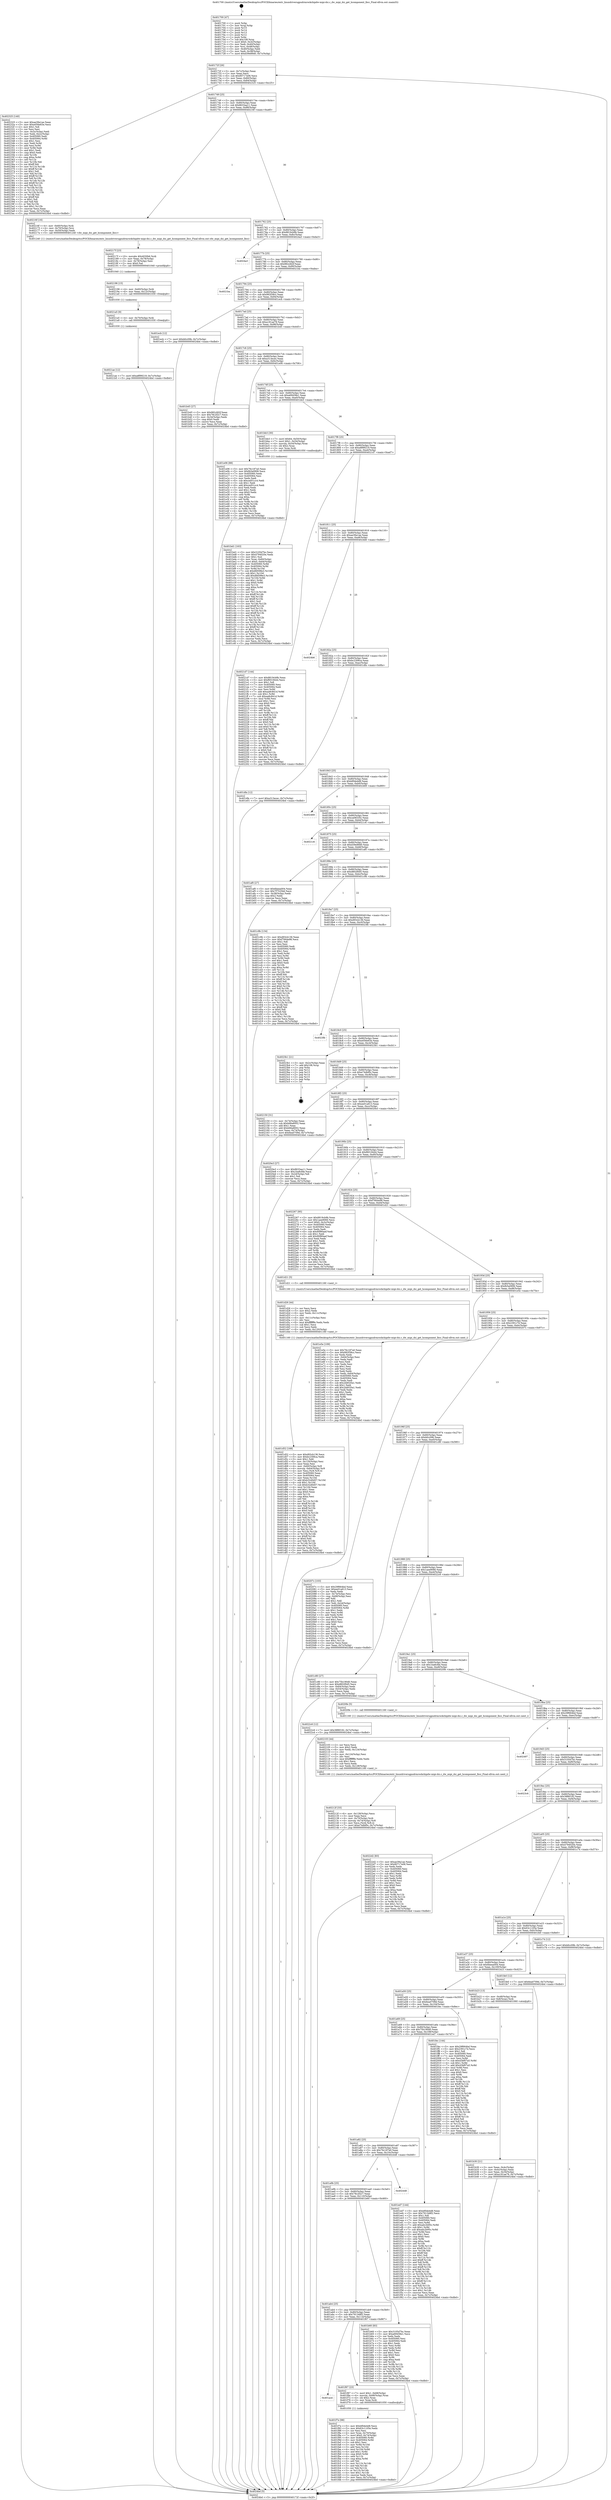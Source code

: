 digraph "0x401700" {
  label = "0x401700 (/mnt/c/Users/mathe/Desktop/tcc/POCII/binaries/extr_linuxdriversgpudrmrockchipdw-mipi-dsi.c_dw_mipi_dsi_get_hcomponent_lbcc_Final-ollvm.out::main(0))"
  labelloc = "t"
  node[shape=record]

  Entry [label="",width=0.3,height=0.3,shape=circle,fillcolor=black,style=filled]
  "0x40172f" [label="{
     0x40172f [26]\l
     | [instrs]\l
     &nbsp;&nbsp;0x40172f \<+3\>: mov -0x7c(%rbp),%eax\l
     &nbsp;&nbsp;0x401732 \<+2\>: mov %eax,%ecx\l
     &nbsp;&nbsp;0x401734 \<+6\>: sub $0x80717e06,%ecx\l
     &nbsp;&nbsp;0x40173a \<+3\>: mov %eax,-0x80(%rbp)\l
     &nbsp;&nbsp;0x40173d \<+6\>: mov %ecx,-0x84(%rbp)\l
     &nbsp;&nbsp;0x401743 \<+6\>: je 0000000000402325 \<main+0xc25\>\l
  }"]
  "0x402325" [label="{
     0x402325 [140]\l
     | [instrs]\l
     &nbsp;&nbsp;0x402325 \<+5\>: mov $0xae39a1ae,%eax\l
     &nbsp;&nbsp;0x40232a \<+5\>: mov $0xe056e63e,%ecx\l
     &nbsp;&nbsp;0x40232f \<+2\>: mov $0x1,%dl\l
     &nbsp;&nbsp;0x402331 \<+2\>: xor %esi,%esi\l
     &nbsp;&nbsp;0x402333 \<+3\>: mov -0x3c(%rbp),%edi\l
     &nbsp;&nbsp;0x402336 \<+3\>: mov %edi,-0x2c(%rbp)\l
     &nbsp;&nbsp;0x402339 \<+7\>: mov 0x405060,%edi\l
     &nbsp;&nbsp;0x402340 \<+8\>: mov 0x405064,%r8d\l
     &nbsp;&nbsp;0x402348 \<+3\>: sub $0x1,%esi\l
     &nbsp;&nbsp;0x40234b \<+3\>: mov %edi,%r9d\l
     &nbsp;&nbsp;0x40234e \<+3\>: add %esi,%r9d\l
     &nbsp;&nbsp;0x402351 \<+4\>: imul %r9d,%edi\l
     &nbsp;&nbsp;0x402355 \<+3\>: and $0x1,%edi\l
     &nbsp;&nbsp;0x402358 \<+3\>: cmp $0x0,%edi\l
     &nbsp;&nbsp;0x40235b \<+4\>: sete %r10b\l
     &nbsp;&nbsp;0x40235f \<+4\>: cmp $0xa,%r8d\l
     &nbsp;&nbsp;0x402363 \<+4\>: setl %r11b\l
     &nbsp;&nbsp;0x402367 \<+3\>: mov %r10b,%bl\l
     &nbsp;&nbsp;0x40236a \<+3\>: xor $0xff,%bl\l
     &nbsp;&nbsp;0x40236d \<+3\>: mov %r11b,%r14b\l
     &nbsp;&nbsp;0x402370 \<+4\>: xor $0xff,%r14b\l
     &nbsp;&nbsp;0x402374 \<+3\>: xor $0x1,%dl\l
     &nbsp;&nbsp;0x402377 \<+3\>: mov %bl,%r15b\l
     &nbsp;&nbsp;0x40237a \<+4\>: and $0xff,%r15b\l
     &nbsp;&nbsp;0x40237e \<+3\>: and %dl,%r10b\l
     &nbsp;&nbsp;0x402381 \<+3\>: mov %r14b,%r12b\l
     &nbsp;&nbsp;0x402384 \<+4\>: and $0xff,%r12b\l
     &nbsp;&nbsp;0x402388 \<+3\>: and %dl,%r11b\l
     &nbsp;&nbsp;0x40238b \<+3\>: or %r10b,%r15b\l
     &nbsp;&nbsp;0x40238e \<+3\>: or %r11b,%r12b\l
     &nbsp;&nbsp;0x402391 \<+3\>: xor %r12b,%r15b\l
     &nbsp;&nbsp;0x402394 \<+3\>: or %r14b,%bl\l
     &nbsp;&nbsp;0x402397 \<+3\>: xor $0xff,%bl\l
     &nbsp;&nbsp;0x40239a \<+3\>: or $0x1,%dl\l
     &nbsp;&nbsp;0x40239d \<+2\>: and %dl,%bl\l
     &nbsp;&nbsp;0x40239f \<+3\>: or %bl,%r15b\l
     &nbsp;&nbsp;0x4023a2 \<+4\>: test $0x1,%r15b\l
     &nbsp;&nbsp;0x4023a6 \<+3\>: cmovne %ecx,%eax\l
     &nbsp;&nbsp;0x4023a9 \<+3\>: mov %eax,-0x7c(%rbp)\l
     &nbsp;&nbsp;0x4023ac \<+5\>: jmp 00000000004024bd \<main+0xdbd\>\l
  }"]
  "0x401749" [label="{
     0x401749 [25]\l
     | [instrs]\l
     &nbsp;&nbsp;0x401749 \<+5\>: jmp 000000000040174e \<main+0x4e\>\l
     &nbsp;&nbsp;0x40174e \<+3\>: mov -0x80(%rbp),%eax\l
     &nbsp;&nbsp;0x401751 \<+5\>: sub $0x8633aa11,%eax\l
     &nbsp;&nbsp;0x401756 \<+6\>: mov %eax,-0x88(%rbp)\l
     &nbsp;&nbsp;0x40175c \<+6\>: je 000000000040216f \<main+0xa6f\>\l
  }"]
  Exit [label="",width=0.3,height=0.3,shape=circle,fillcolor=black,style=filled,peripheries=2]
  "0x40216f" [label="{
     0x40216f [16]\l
     | [instrs]\l
     &nbsp;&nbsp;0x40216f \<+4\>: mov -0x60(%rbp),%rdi\l
     &nbsp;&nbsp;0x402173 \<+4\>: mov -0x70(%rbp),%rsi\l
     &nbsp;&nbsp;0x402177 \<+3\>: mov -0x50(%rbp),%edx\l
     &nbsp;&nbsp;0x40217a \<+5\>: call 0000000000401240 \<dw_mipi_dsi_get_hcomponent_lbcc\>\l
     | [calls]\l
     &nbsp;&nbsp;0x401240 \{1\} (/mnt/c/Users/mathe/Desktop/tcc/POCII/binaries/extr_linuxdriversgpudrmrockchipdw-mipi-dsi.c_dw_mipi_dsi_get_hcomponent_lbcc_Final-ollvm.out::dw_mipi_dsi_get_hcomponent_lbcc)\l
  }"]
  "0x401762" [label="{
     0x401762 [25]\l
     | [instrs]\l
     &nbsp;&nbsp;0x401762 \<+5\>: jmp 0000000000401767 \<main+0x67\>\l
     &nbsp;&nbsp;0x401767 \<+3\>: mov -0x80(%rbp),%eax\l
     &nbsp;&nbsp;0x40176a \<+5\>: sub $0x8819cb9b,%eax\l
     &nbsp;&nbsp;0x40176f \<+6\>: mov %eax,-0x8c(%rbp)\l
     &nbsp;&nbsp;0x401775 \<+6\>: je 00000000004024a3 \<main+0xda3\>\l
  }"]
  "0x4021ae" [label="{
     0x4021ae [12]\l
     | [instrs]\l
     &nbsp;&nbsp;0x4021ae \<+7\>: movl $0xa8f99219,-0x7c(%rbp)\l
     &nbsp;&nbsp;0x4021b5 \<+5\>: jmp 00000000004024bd \<main+0xdbd\>\l
  }"]
  "0x4024a3" [label="{
     0x4024a3\l
  }", style=dashed]
  "0x40177b" [label="{
     0x40177b [25]\l
     | [instrs]\l
     &nbsp;&nbsp;0x40177b \<+5\>: jmp 0000000000401780 \<main+0x80\>\l
     &nbsp;&nbsp;0x401780 \<+3\>: mov -0x80(%rbp),%eax\l
     &nbsp;&nbsp;0x401783 \<+5\>: sub $0x982cfd2f,%eax\l
     &nbsp;&nbsp;0x401788 \<+6\>: mov %eax,-0x90(%rbp)\l
     &nbsp;&nbsp;0x40178e \<+6\>: je 00000000004021ba \<main+0xaba\>\l
  }"]
  "0x4021a5" [label="{
     0x4021a5 [9]\l
     | [instrs]\l
     &nbsp;&nbsp;0x4021a5 \<+4\>: mov -0x70(%rbp),%rdi\l
     &nbsp;&nbsp;0x4021a9 \<+5\>: call 0000000000401030 \<free@plt\>\l
     | [calls]\l
     &nbsp;&nbsp;0x401030 \{1\} (unknown)\l
  }"]
  "0x4021ba" [label="{
     0x4021ba\l
  }", style=dashed]
  "0x401794" [label="{
     0x401794 [25]\l
     | [instrs]\l
     &nbsp;&nbsp;0x401794 \<+5\>: jmp 0000000000401799 \<main+0x99\>\l
     &nbsp;&nbsp;0x401799 \<+3\>: mov -0x80(%rbp),%eax\l
     &nbsp;&nbsp;0x40179c \<+5\>: sub $0x992f38cc,%eax\l
     &nbsp;&nbsp;0x4017a1 \<+6\>: mov %eax,-0x94(%rbp)\l
     &nbsp;&nbsp;0x4017a7 \<+6\>: je 0000000000401ecb \<main+0x7cb\>\l
  }"]
  "0x402196" [label="{
     0x402196 [15]\l
     | [instrs]\l
     &nbsp;&nbsp;0x402196 \<+4\>: mov -0x60(%rbp),%rdi\l
     &nbsp;&nbsp;0x40219a \<+6\>: mov %eax,-0x12c(%rbp)\l
     &nbsp;&nbsp;0x4021a0 \<+5\>: call 0000000000401030 \<free@plt\>\l
     | [calls]\l
     &nbsp;&nbsp;0x401030 \{1\} (unknown)\l
  }"]
  "0x401ecb" [label="{
     0x401ecb [12]\l
     | [instrs]\l
     &nbsp;&nbsp;0x401ecb \<+7\>: movl $0xbfcc09b,-0x7c(%rbp)\l
     &nbsp;&nbsp;0x401ed2 \<+5\>: jmp 00000000004024bd \<main+0xdbd\>\l
  }"]
  "0x4017ad" [label="{
     0x4017ad [25]\l
     | [instrs]\l
     &nbsp;&nbsp;0x4017ad \<+5\>: jmp 00000000004017b2 \<main+0xb2\>\l
     &nbsp;&nbsp;0x4017b2 \<+3\>: mov -0x80(%rbp),%eax\l
     &nbsp;&nbsp;0x4017b5 \<+5\>: sub $0xa181ae78,%eax\l
     &nbsp;&nbsp;0x4017ba \<+6\>: mov %eax,-0x98(%rbp)\l
     &nbsp;&nbsp;0x4017c0 \<+6\>: je 0000000000401b45 \<main+0x445\>\l
  }"]
  "0x40217f" [label="{
     0x40217f [23]\l
     | [instrs]\l
     &nbsp;&nbsp;0x40217f \<+10\>: movabs $0x4030b6,%rdi\l
     &nbsp;&nbsp;0x402189 \<+3\>: mov %eax,-0x78(%rbp)\l
     &nbsp;&nbsp;0x40218c \<+3\>: mov -0x78(%rbp),%esi\l
     &nbsp;&nbsp;0x40218f \<+2\>: mov $0x0,%al\l
     &nbsp;&nbsp;0x402191 \<+5\>: call 0000000000401040 \<printf@plt\>\l
     | [calls]\l
     &nbsp;&nbsp;0x401040 \{1\} (unknown)\l
  }"]
  "0x401b45" [label="{
     0x401b45 [27]\l
     | [instrs]\l
     &nbsp;&nbsp;0x401b45 \<+5\>: mov $0x982cfd2f,%eax\l
     &nbsp;&nbsp;0x401b4a \<+5\>: mov $0x78c2f2c7,%ecx\l
     &nbsp;&nbsp;0x401b4f \<+3\>: mov -0x34(%rbp),%edx\l
     &nbsp;&nbsp;0x401b52 \<+3\>: cmp $0x0,%edx\l
     &nbsp;&nbsp;0x401b55 \<+3\>: cmove %ecx,%eax\l
     &nbsp;&nbsp;0x401b58 \<+3\>: mov %eax,-0x7c(%rbp)\l
     &nbsp;&nbsp;0x401b5b \<+5\>: jmp 00000000004024bd \<main+0xdbd\>\l
  }"]
  "0x4017c6" [label="{
     0x4017c6 [25]\l
     | [instrs]\l
     &nbsp;&nbsp;0x4017c6 \<+5\>: jmp 00000000004017cb \<main+0xcb\>\l
     &nbsp;&nbsp;0x4017cb \<+3\>: mov -0x80(%rbp),%eax\l
     &nbsp;&nbsp;0x4017ce \<+5\>: sub $0xa313ecec,%eax\l
     &nbsp;&nbsp;0x4017d3 \<+6\>: mov %eax,-0x9c(%rbp)\l
     &nbsp;&nbsp;0x4017d9 \<+6\>: je 0000000000401e06 \<main+0x706\>\l
  }"]
  "0x40212f" [label="{
     0x40212f [33]\l
     | [instrs]\l
     &nbsp;&nbsp;0x40212f \<+6\>: mov -0x128(%rbp),%ecx\l
     &nbsp;&nbsp;0x402135 \<+3\>: imul %eax,%ecx\l
     &nbsp;&nbsp;0x402138 \<+4\>: mov -0x70(%rbp),%rdi\l
     &nbsp;&nbsp;0x40213c \<+4\>: movslq -0x74(%rbp),%r8\l
     &nbsp;&nbsp;0x402140 \<+4\>: mov %ecx,(%rdi,%r8,4)\l
     &nbsp;&nbsp;0x402144 \<+7\>: movl $0xe74dbf0c,-0x7c(%rbp)\l
     &nbsp;&nbsp;0x40214b \<+5\>: jmp 00000000004024bd \<main+0xdbd\>\l
  }"]
  "0x401e06" [label="{
     0x401e06 [88]\l
     | [instrs]\l
     &nbsp;&nbsp;0x401e06 \<+5\>: mov $0x76c187a0,%eax\l
     &nbsp;&nbsp;0x401e0b \<+5\>: mov $0xfb5a0906,%ecx\l
     &nbsp;&nbsp;0x401e10 \<+7\>: mov 0x405060,%edx\l
     &nbsp;&nbsp;0x401e17 \<+7\>: mov 0x405064,%esi\l
     &nbsp;&nbsp;0x401e1e \<+2\>: mov %edx,%edi\l
     &nbsp;&nbsp;0x401e20 \<+6\>: sub $0xced51cc4,%edi\l
     &nbsp;&nbsp;0x401e26 \<+3\>: sub $0x1,%edi\l
     &nbsp;&nbsp;0x401e29 \<+6\>: add $0xced51cc4,%edi\l
     &nbsp;&nbsp;0x401e2f \<+3\>: imul %edi,%edx\l
     &nbsp;&nbsp;0x401e32 \<+3\>: and $0x1,%edx\l
     &nbsp;&nbsp;0x401e35 \<+3\>: cmp $0x0,%edx\l
     &nbsp;&nbsp;0x401e38 \<+4\>: sete %r8b\l
     &nbsp;&nbsp;0x401e3c \<+3\>: cmp $0xa,%esi\l
     &nbsp;&nbsp;0x401e3f \<+4\>: setl %r9b\l
     &nbsp;&nbsp;0x401e43 \<+3\>: mov %r8b,%r10b\l
     &nbsp;&nbsp;0x401e46 \<+3\>: and %r9b,%r10b\l
     &nbsp;&nbsp;0x401e49 \<+3\>: xor %r9b,%r8b\l
     &nbsp;&nbsp;0x401e4c \<+3\>: or %r8b,%r10b\l
     &nbsp;&nbsp;0x401e4f \<+4\>: test $0x1,%r10b\l
     &nbsp;&nbsp;0x401e53 \<+3\>: cmovne %ecx,%eax\l
     &nbsp;&nbsp;0x401e56 \<+3\>: mov %eax,-0x7c(%rbp)\l
     &nbsp;&nbsp;0x401e59 \<+5\>: jmp 00000000004024bd \<main+0xdbd\>\l
  }"]
  "0x4017df" [label="{
     0x4017df [25]\l
     | [instrs]\l
     &nbsp;&nbsp;0x4017df \<+5\>: jmp 00000000004017e4 \<main+0xe4\>\l
     &nbsp;&nbsp;0x4017e4 \<+3\>: mov -0x80(%rbp),%eax\l
     &nbsp;&nbsp;0x4017e7 \<+5\>: sub $0xa69458e1,%eax\l
     &nbsp;&nbsp;0x4017ec \<+6\>: mov %eax,-0xa0(%rbp)\l
     &nbsp;&nbsp;0x4017f2 \<+6\>: je 0000000000401bb3 \<main+0x4b3\>\l
  }"]
  "0x402103" [label="{
     0x402103 [44]\l
     | [instrs]\l
     &nbsp;&nbsp;0x402103 \<+2\>: xor %ecx,%ecx\l
     &nbsp;&nbsp;0x402105 \<+5\>: mov $0x2,%edx\l
     &nbsp;&nbsp;0x40210a \<+6\>: mov %edx,-0x124(%rbp)\l
     &nbsp;&nbsp;0x402110 \<+1\>: cltd\l
     &nbsp;&nbsp;0x402111 \<+6\>: mov -0x124(%rbp),%esi\l
     &nbsp;&nbsp;0x402117 \<+2\>: idiv %esi\l
     &nbsp;&nbsp;0x402119 \<+6\>: imul $0xfffffffe,%edx,%edx\l
     &nbsp;&nbsp;0x40211f \<+3\>: sub $0x1,%ecx\l
     &nbsp;&nbsp;0x402122 \<+2\>: sub %ecx,%edx\l
     &nbsp;&nbsp;0x402124 \<+6\>: mov %edx,-0x128(%rbp)\l
     &nbsp;&nbsp;0x40212a \<+5\>: call 0000000000401160 \<next_i\>\l
     | [calls]\l
     &nbsp;&nbsp;0x401160 \{1\} (/mnt/c/Users/mathe/Desktop/tcc/POCII/binaries/extr_linuxdriversgpudrmrockchipdw-mipi-dsi.c_dw_mipi_dsi_get_hcomponent_lbcc_Final-ollvm.out::next_i)\l
  }"]
  "0x401bb3" [label="{
     0x401bb3 [30]\l
     | [instrs]\l
     &nbsp;&nbsp;0x401bb3 \<+7\>: movl $0x64,-0x50(%rbp)\l
     &nbsp;&nbsp;0x401bba \<+7\>: movl $0x1,-0x54(%rbp)\l
     &nbsp;&nbsp;0x401bc1 \<+4\>: movslq -0x54(%rbp),%rax\l
     &nbsp;&nbsp;0x401bc5 \<+4\>: shl $0x2,%rax\l
     &nbsp;&nbsp;0x401bc9 \<+3\>: mov %rax,%rdi\l
     &nbsp;&nbsp;0x401bcc \<+5\>: call 0000000000401050 \<malloc@plt\>\l
     | [calls]\l
     &nbsp;&nbsp;0x401050 \{1\} (unknown)\l
  }"]
  "0x4017f8" [label="{
     0x4017f8 [25]\l
     | [instrs]\l
     &nbsp;&nbsp;0x4017f8 \<+5\>: jmp 00000000004017fd \<main+0xfd\>\l
     &nbsp;&nbsp;0x4017fd \<+3\>: mov -0x80(%rbp),%eax\l
     &nbsp;&nbsp;0x401800 \<+5\>: sub $0xa8f99219,%eax\l
     &nbsp;&nbsp;0x401805 \<+6\>: mov %eax,-0xa4(%rbp)\l
     &nbsp;&nbsp;0x40180b \<+6\>: je 00000000004021d7 \<main+0xad7\>\l
  }"]
  "0x401f7e" [label="{
     0x401f7e [98]\l
     | [instrs]\l
     &nbsp;&nbsp;0x401f7e \<+5\>: mov $0xbf0de4d8,%ecx\l
     &nbsp;&nbsp;0x401f83 \<+5\>: mov $0x63c1105e,%edx\l
     &nbsp;&nbsp;0x401f88 \<+2\>: xor %esi,%esi\l
     &nbsp;&nbsp;0x401f8a \<+4\>: mov %rax,-0x70(%rbp)\l
     &nbsp;&nbsp;0x401f8e \<+7\>: movl $0x0,-0x74(%rbp)\l
     &nbsp;&nbsp;0x401f95 \<+8\>: mov 0x405060,%r8d\l
     &nbsp;&nbsp;0x401f9d \<+8\>: mov 0x405064,%r9d\l
     &nbsp;&nbsp;0x401fa5 \<+3\>: sub $0x1,%esi\l
     &nbsp;&nbsp;0x401fa8 \<+3\>: mov %r8d,%r10d\l
     &nbsp;&nbsp;0x401fab \<+3\>: add %esi,%r10d\l
     &nbsp;&nbsp;0x401fae \<+4\>: imul %r10d,%r8d\l
     &nbsp;&nbsp;0x401fb2 \<+4\>: and $0x1,%r8d\l
     &nbsp;&nbsp;0x401fb6 \<+4\>: cmp $0x0,%r8d\l
     &nbsp;&nbsp;0x401fba \<+4\>: sete %r11b\l
     &nbsp;&nbsp;0x401fbe \<+4\>: cmp $0xa,%r9d\l
     &nbsp;&nbsp;0x401fc2 \<+3\>: setl %bl\l
     &nbsp;&nbsp;0x401fc5 \<+3\>: mov %r11b,%r14b\l
     &nbsp;&nbsp;0x401fc8 \<+3\>: and %bl,%r14b\l
     &nbsp;&nbsp;0x401fcb \<+3\>: xor %bl,%r11b\l
     &nbsp;&nbsp;0x401fce \<+3\>: or %r11b,%r14b\l
     &nbsp;&nbsp;0x401fd1 \<+4\>: test $0x1,%r14b\l
     &nbsp;&nbsp;0x401fd5 \<+3\>: cmovne %edx,%ecx\l
     &nbsp;&nbsp;0x401fd8 \<+3\>: mov %ecx,-0x7c(%rbp)\l
     &nbsp;&nbsp;0x401fdb \<+5\>: jmp 00000000004024bd \<main+0xdbd\>\l
  }"]
  "0x4021d7" [label="{
     0x4021d7 [144]\l
     | [instrs]\l
     &nbsp;&nbsp;0x4021d7 \<+5\>: mov $0x8819cb9b,%eax\l
     &nbsp;&nbsp;0x4021dc \<+5\>: mov $0xf6019444,%ecx\l
     &nbsp;&nbsp;0x4021e1 \<+2\>: mov $0x1,%dl\l
     &nbsp;&nbsp;0x4021e3 \<+7\>: mov 0x405060,%esi\l
     &nbsp;&nbsp;0x4021ea \<+7\>: mov 0x405064,%edi\l
     &nbsp;&nbsp;0x4021f1 \<+3\>: mov %esi,%r8d\l
     &nbsp;&nbsp;0x4021f4 \<+7\>: add $0xaa8c841d,%r8d\l
     &nbsp;&nbsp;0x4021fb \<+4\>: sub $0x1,%r8d\l
     &nbsp;&nbsp;0x4021ff \<+7\>: sub $0xaa8c841d,%r8d\l
     &nbsp;&nbsp;0x402206 \<+4\>: imul %r8d,%esi\l
     &nbsp;&nbsp;0x40220a \<+3\>: and $0x1,%esi\l
     &nbsp;&nbsp;0x40220d \<+3\>: cmp $0x0,%esi\l
     &nbsp;&nbsp;0x402210 \<+4\>: sete %r9b\l
     &nbsp;&nbsp;0x402214 \<+3\>: cmp $0xa,%edi\l
     &nbsp;&nbsp;0x402217 \<+4\>: setl %r10b\l
     &nbsp;&nbsp;0x40221b \<+3\>: mov %r9b,%r11b\l
     &nbsp;&nbsp;0x40221e \<+4\>: xor $0xff,%r11b\l
     &nbsp;&nbsp;0x402222 \<+3\>: mov %r10b,%bl\l
     &nbsp;&nbsp;0x402225 \<+3\>: xor $0xff,%bl\l
     &nbsp;&nbsp;0x402228 \<+3\>: xor $0x0,%dl\l
     &nbsp;&nbsp;0x40222b \<+3\>: mov %r11b,%r14b\l
     &nbsp;&nbsp;0x40222e \<+4\>: and $0x0,%r14b\l
     &nbsp;&nbsp;0x402232 \<+3\>: and %dl,%r9b\l
     &nbsp;&nbsp;0x402235 \<+3\>: mov %bl,%r15b\l
     &nbsp;&nbsp;0x402238 \<+4\>: and $0x0,%r15b\l
     &nbsp;&nbsp;0x40223c \<+3\>: and %dl,%r10b\l
     &nbsp;&nbsp;0x40223f \<+3\>: or %r9b,%r14b\l
     &nbsp;&nbsp;0x402242 \<+3\>: or %r10b,%r15b\l
     &nbsp;&nbsp;0x402245 \<+3\>: xor %r15b,%r14b\l
     &nbsp;&nbsp;0x402248 \<+3\>: or %bl,%r11b\l
     &nbsp;&nbsp;0x40224b \<+4\>: xor $0xff,%r11b\l
     &nbsp;&nbsp;0x40224f \<+3\>: or $0x0,%dl\l
     &nbsp;&nbsp;0x402252 \<+3\>: and %dl,%r11b\l
     &nbsp;&nbsp;0x402255 \<+3\>: or %r11b,%r14b\l
     &nbsp;&nbsp;0x402258 \<+4\>: test $0x1,%r14b\l
     &nbsp;&nbsp;0x40225c \<+3\>: cmovne %ecx,%eax\l
     &nbsp;&nbsp;0x40225f \<+3\>: mov %eax,-0x7c(%rbp)\l
     &nbsp;&nbsp;0x402262 \<+5\>: jmp 00000000004024bd \<main+0xdbd\>\l
  }"]
  "0x401811" [label="{
     0x401811 [25]\l
     | [instrs]\l
     &nbsp;&nbsp;0x401811 \<+5\>: jmp 0000000000401816 \<main+0x116\>\l
     &nbsp;&nbsp;0x401816 \<+3\>: mov -0x80(%rbp),%eax\l
     &nbsp;&nbsp;0x401819 \<+5\>: sub $0xae39a1ae,%eax\l
     &nbsp;&nbsp;0x40181e \<+6\>: mov %eax,-0xa8(%rbp)\l
     &nbsp;&nbsp;0x401824 \<+6\>: je 00000000004024b6 \<main+0xdb6\>\l
  }"]
  "0x401acd" [label="{
     0x401acd\l
  }", style=dashed]
  "0x4024b6" [label="{
     0x4024b6\l
  }", style=dashed]
  "0x40182a" [label="{
     0x40182a [25]\l
     | [instrs]\l
     &nbsp;&nbsp;0x40182a \<+5\>: jmp 000000000040182f \<main+0x12f\>\l
     &nbsp;&nbsp;0x40182f \<+3\>: mov -0x80(%rbp),%eax\l
     &nbsp;&nbsp;0x401832 \<+5\>: sub $0xbc2306ca,%eax\l
     &nbsp;&nbsp;0x401837 \<+6\>: mov %eax,-0xac(%rbp)\l
     &nbsp;&nbsp;0x40183d \<+6\>: je 0000000000401dfa \<main+0x6fa\>\l
  }"]
  "0x401f67" [label="{
     0x401f67 [23]\l
     | [instrs]\l
     &nbsp;&nbsp;0x401f67 \<+7\>: movl $0x1,-0x68(%rbp)\l
     &nbsp;&nbsp;0x401f6e \<+4\>: movslq -0x68(%rbp),%rax\l
     &nbsp;&nbsp;0x401f72 \<+4\>: shl $0x2,%rax\l
     &nbsp;&nbsp;0x401f76 \<+3\>: mov %rax,%rdi\l
     &nbsp;&nbsp;0x401f79 \<+5\>: call 0000000000401050 \<malloc@plt\>\l
     | [calls]\l
     &nbsp;&nbsp;0x401050 \{1\} (unknown)\l
  }"]
  "0x401dfa" [label="{
     0x401dfa [12]\l
     | [instrs]\l
     &nbsp;&nbsp;0x401dfa \<+7\>: movl $0xa313ecec,-0x7c(%rbp)\l
     &nbsp;&nbsp;0x401e01 \<+5\>: jmp 00000000004024bd \<main+0xdbd\>\l
  }"]
  "0x401843" [label="{
     0x401843 [25]\l
     | [instrs]\l
     &nbsp;&nbsp;0x401843 \<+5\>: jmp 0000000000401848 \<main+0x148\>\l
     &nbsp;&nbsp;0x401848 \<+3\>: mov -0x80(%rbp),%eax\l
     &nbsp;&nbsp;0x40184b \<+5\>: sub $0xbf0de4d8,%eax\l
     &nbsp;&nbsp;0x401850 \<+6\>: mov %eax,-0xb0(%rbp)\l
     &nbsp;&nbsp;0x401856 \<+6\>: je 0000000000402469 \<main+0xd69\>\l
  }"]
  "0x401d52" [label="{
     0x401d52 [168]\l
     | [instrs]\l
     &nbsp;&nbsp;0x401d52 \<+5\>: mov $0xd93cb136,%ecx\l
     &nbsp;&nbsp;0x401d57 \<+5\>: mov $0xbc2306ca,%edx\l
     &nbsp;&nbsp;0x401d5c \<+3\>: mov $0x1,%dil\l
     &nbsp;&nbsp;0x401d5f \<+6\>: mov -0x120(%rbp),%esi\l
     &nbsp;&nbsp;0x401d65 \<+3\>: imul %eax,%esi\l
     &nbsp;&nbsp;0x401d68 \<+4\>: mov -0x60(%rbp),%r8\l
     &nbsp;&nbsp;0x401d6c \<+4\>: movslq -0x64(%rbp),%r9\l
     &nbsp;&nbsp;0x401d70 \<+4\>: mov %esi,(%r8,%r9,4)\l
     &nbsp;&nbsp;0x401d74 \<+7\>: mov 0x405060,%eax\l
     &nbsp;&nbsp;0x401d7b \<+7\>: mov 0x405064,%esi\l
     &nbsp;&nbsp;0x401d82 \<+3\>: mov %eax,%r10d\l
     &nbsp;&nbsp;0x401d85 \<+7\>: add $0xb32d0d57,%r10d\l
     &nbsp;&nbsp;0x401d8c \<+4\>: sub $0x1,%r10d\l
     &nbsp;&nbsp;0x401d90 \<+7\>: sub $0xb32d0d57,%r10d\l
     &nbsp;&nbsp;0x401d97 \<+4\>: imul %r10d,%eax\l
     &nbsp;&nbsp;0x401d9b \<+3\>: and $0x1,%eax\l
     &nbsp;&nbsp;0x401d9e \<+3\>: cmp $0x0,%eax\l
     &nbsp;&nbsp;0x401da1 \<+4\>: sete %r11b\l
     &nbsp;&nbsp;0x401da5 \<+3\>: cmp $0xa,%esi\l
     &nbsp;&nbsp;0x401da8 \<+3\>: setl %bl\l
     &nbsp;&nbsp;0x401dab \<+3\>: mov %r11b,%r14b\l
     &nbsp;&nbsp;0x401dae \<+4\>: xor $0xff,%r14b\l
     &nbsp;&nbsp;0x401db2 \<+3\>: mov %bl,%r15b\l
     &nbsp;&nbsp;0x401db5 \<+4\>: xor $0xff,%r15b\l
     &nbsp;&nbsp;0x401db9 \<+4\>: xor $0x0,%dil\l
     &nbsp;&nbsp;0x401dbd \<+3\>: mov %r14b,%r12b\l
     &nbsp;&nbsp;0x401dc0 \<+4\>: and $0x0,%r12b\l
     &nbsp;&nbsp;0x401dc4 \<+3\>: and %dil,%r11b\l
     &nbsp;&nbsp;0x401dc7 \<+3\>: mov %r15b,%r13b\l
     &nbsp;&nbsp;0x401dca \<+4\>: and $0x0,%r13b\l
     &nbsp;&nbsp;0x401dce \<+3\>: and %dil,%bl\l
     &nbsp;&nbsp;0x401dd1 \<+3\>: or %r11b,%r12b\l
     &nbsp;&nbsp;0x401dd4 \<+3\>: or %bl,%r13b\l
     &nbsp;&nbsp;0x401dd7 \<+3\>: xor %r13b,%r12b\l
     &nbsp;&nbsp;0x401dda \<+3\>: or %r15b,%r14b\l
     &nbsp;&nbsp;0x401ddd \<+4\>: xor $0xff,%r14b\l
     &nbsp;&nbsp;0x401de1 \<+4\>: or $0x0,%dil\l
     &nbsp;&nbsp;0x401de5 \<+3\>: and %dil,%r14b\l
     &nbsp;&nbsp;0x401de8 \<+3\>: or %r14b,%r12b\l
     &nbsp;&nbsp;0x401deb \<+4\>: test $0x1,%r12b\l
     &nbsp;&nbsp;0x401def \<+3\>: cmovne %edx,%ecx\l
     &nbsp;&nbsp;0x401df2 \<+3\>: mov %ecx,-0x7c(%rbp)\l
     &nbsp;&nbsp;0x401df5 \<+5\>: jmp 00000000004024bd \<main+0xdbd\>\l
  }"]
  "0x402469" [label="{
     0x402469\l
  }", style=dashed]
  "0x40185c" [label="{
     0x40185c [25]\l
     | [instrs]\l
     &nbsp;&nbsp;0x40185c \<+5\>: jmp 0000000000401861 \<main+0x161\>\l
     &nbsp;&nbsp;0x401861 \<+3\>: mov -0x80(%rbp),%eax\l
     &nbsp;&nbsp;0x401864 \<+5\>: sub $0xca08335c,%eax\l
     &nbsp;&nbsp;0x401869 \<+6\>: mov %eax,-0xb4(%rbp)\l
     &nbsp;&nbsp;0x40186f \<+6\>: je 00000000004021c6 \<main+0xac6\>\l
  }"]
  "0x401d26" [label="{
     0x401d26 [44]\l
     | [instrs]\l
     &nbsp;&nbsp;0x401d26 \<+2\>: xor %ecx,%ecx\l
     &nbsp;&nbsp;0x401d28 \<+5\>: mov $0x2,%edx\l
     &nbsp;&nbsp;0x401d2d \<+6\>: mov %edx,-0x11c(%rbp)\l
     &nbsp;&nbsp;0x401d33 \<+1\>: cltd\l
     &nbsp;&nbsp;0x401d34 \<+6\>: mov -0x11c(%rbp),%esi\l
     &nbsp;&nbsp;0x401d3a \<+2\>: idiv %esi\l
     &nbsp;&nbsp;0x401d3c \<+6\>: imul $0xfffffffe,%edx,%edx\l
     &nbsp;&nbsp;0x401d42 \<+3\>: sub $0x1,%ecx\l
     &nbsp;&nbsp;0x401d45 \<+2\>: sub %ecx,%edx\l
     &nbsp;&nbsp;0x401d47 \<+6\>: mov %edx,-0x120(%rbp)\l
     &nbsp;&nbsp;0x401d4d \<+5\>: call 0000000000401160 \<next_i\>\l
     | [calls]\l
     &nbsp;&nbsp;0x401160 \{1\} (/mnt/c/Users/mathe/Desktop/tcc/POCII/binaries/extr_linuxdriversgpudrmrockchipdw-mipi-dsi.c_dw_mipi_dsi_get_hcomponent_lbcc_Final-ollvm.out::next_i)\l
  }"]
  "0x4021c6" [label="{
     0x4021c6\l
  }", style=dashed]
  "0x401875" [label="{
     0x401875 [25]\l
     | [instrs]\l
     &nbsp;&nbsp;0x401875 \<+5\>: jmp 000000000040187a \<main+0x17a\>\l
     &nbsp;&nbsp;0x40187a \<+3\>: mov -0x80(%rbp),%eax\l
     &nbsp;&nbsp;0x40187d \<+5\>: sub $0xd39e89d0,%eax\l
     &nbsp;&nbsp;0x401882 \<+6\>: mov %eax,-0xb8(%rbp)\l
     &nbsp;&nbsp;0x401888 \<+6\>: je 0000000000401af0 \<main+0x3f0\>\l
  }"]
  "0x401bd1" [label="{
     0x401bd1 [163]\l
     | [instrs]\l
     &nbsp;&nbsp;0x401bd1 \<+5\>: mov $0x3105d7bc,%ecx\l
     &nbsp;&nbsp;0x401bd6 \<+5\>: mov $0x4794020e,%edx\l
     &nbsp;&nbsp;0x401bdb \<+3\>: mov $0x1,%sil\l
     &nbsp;&nbsp;0x401bde \<+4\>: mov %rax,-0x60(%rbp)\l
     &nbsp;&nbsp;0x401be2 \<+7\>: movl $0x0,-0x64(%rbp)\l
     &nbsp;&nbsp;0x401be9 \<+8\>: mov 0x405060,%r8d\l
     &nbsp;&nbsp;0x401bf1 \<+8\>: mov 0x405064,%r9d\l
     &nbsp;&nbsp;0x401bf9 \<+3\>: mov %r8d,%r10d\l
     &nbsp;&nbsp;0x401bfc \<+7\>: sub $0xdfd598e3,%r10d\l
     &nbsp;&nbsp;0x401c03 \<+4\>: sub $0x1,%r10d\l
     &nbsp;&nbsp;0x401c07 \<+7\>: add $0xdfd598e3,%r10d\l
     &nbsp;&nbsp;0x401c0e \<+4\>: imul %r10d,%r8d\l
     &nbsp;&nbsp;0x401c12 \<+4\>: and $0x1,%r8d\l
     &nbsp;&nbsp;0x401c16 \<+4\>: cmp $0x0,%r8d\l
     &nbsp;&nbsp;0x401c1a \<+4\>: sete %r11b\l
     &nbsp;&nbsp;0x401c1e \<+4\>: cmp $0xa,%r9d\l
     &nbsp;&nbsp;0x401c22 \<+3\>: setl %bl\l
     &nbsp;&nbsp;0x401c25 \<+3\>: mov %r11b,%r14b\l
     &nbsp;&nbsp;0x401c28 \<+4\>: xor $0xff,%r14b\l
     &nbsp;&nbsp;0x401c2c \<+3\>: mov %bl,%r15b\l
     &nbsp;&nbsp;0x401c2f \<+4\>: xor $0xff,%r15b\l
     &nbsp;&nbsp;0x401c33 \<+4\>: xor $0x1,%sil\l
     &nbsp;&nbsp;0x401c37 \<+3\>: mov %r14b,%r12b\l
     &nbsp;&nbsp;0x401c3a \<+4\>: and $0xff,%r12b\l
     &nbsp;&nbsp;0x401c3e \<+3\>: and %sil,%r11b\l
     &nbsp;&nbsp;0x401c41 \<+3\>: mov %r15b,%r13b\l
     &nbsp;&nbsp;0x401c44 \<+4\>: and $0xff,%r13b\l
     &nbsp;&nbsp;0x401c48 \<+3\>: and %sil,%bl\l
     &nbsp;&nbsp;0x401c4b \<+3\>: or %r11b,%r12b\l
     &nbsp;&nbsp;0x401c4e \<+3\>: or %bl,%r13b\l
     &nbsp;&nbsp;0x401c51 \<+3\>: xor %r13b,%r12b\l
     &nbsp;&nbsp;0x401c54 \<+3\>: or %r15b,%r14b\l
     &nbsp;&nbsp;0x401c57 \<+4\>: xor $0xff,%r14b\l
     &nbsp;&nbsp;0x401c5b \<+4\>: or $0x1,%sil\l
     &nbsp;&nbsp;0x401c5f \<+3\>: and %sil,%r14b\l
     &nbsp;&nbsp;0x401c62 \<+3\>: or %r14b,%r12b\l
     &nbsp;&nbsp;0x401c65 \<+4\>: test $0x1,%r12b\l
     &nbsp;&nbsp;0x401c69 \<+3\>: cmovne %edx,%ecx\l
     &nbsp;&nbsp;0x401c6c \<+3\>: mov %ecx,-0x7c(%rbp)\l
     &nbsp;&nbsp;0x401c6f \<+5\>: jmp 00000000004024bd \<main+0xdbd\>\l
  }"]
  "0x401af0" [label="{
     0x401af0 [27]\l
     | [instrs]\l
     &nbsp;&nbsp;0x401af0 \<+5\>: mov $0x6beea004,%eax\l
     &nbsp;&nbsp;0x401af5 \<+5\>: mov $0x7f7525b6,%ecx\l
     &nbsp;&nbsp;0x401afa \<+3\>: mov -0x38(%rbp),%edx\l
     &nbsp;&nbsp;0x401afd \<+3\>: cmp $0x2,%edx\l
     &nbsp;&nbsp;0x401b00 \<+3\>: cmovne %ecx,%eax\l
     &nbsp;&nbsp;0x401b03 \<+3\>: mov %eax,-0x7c(%rbp)\l
     &nbsp;&nbsp;0x401b06 \<+5\>: jmp 00000000004024bd \<main+0xdbd\>\l
  }"]
  "0x40188e" [label="{
     0x40188e [25]\l
     | [instrs]\l
     &nbsp;&nbsp;0x40188e \<+5\>: jmp 0000000000401893 \<main+0x193\>\l
     &nbsp;&nbsp;0x401893 \<+3\>: mov -0x80(%rbp),%eax\l
     &nbsp;&nbsp;0x401896 \<+5\>: sub $0xd802f0d5,%eax\l
     &nbsp;&nbsp;0x40189b \<+6\>: mov %eax,-0xbc(%rbp)\l
     &nbsp;&nbsp;0x4018a1 \<+6\>: je 0000000000401c9b \<main+0x59b\>\l
  }"]
  "0x4024bd" [label="{
     0x4024bd [5]\l
     | [instrs]\l
     &nbsp;&nbsp;0x4024bd \<+5\>: jmp 000000000040172f \<main+0x2f\>\l
  }"]
  "0x401700" [label="{
     0x401700 [47]\l
     | [instrs]\l
     &nbsp;&nbsp;0x401700 \<+1\>: push %rbp\l
     &nbsp;&nbsp;0x401701 \<+3\>: mov %rsp,%rbp\l
     &nbsp;&nbsp;0x401704 \<+2\>: push %r15\l
     &nbsp;&nbsp;0x401706 \<+2\>: push %r14\l
     &nbsp;&nbsp;0x401708 \<+2\>: push %r13\l
     &nbsp;&nbsp;0x40170a \<+2\>: push %r12\l
     &nbsp;&nbsp;0x40170c \<+1\>: push %rbx\l
     &nbsp;&nbsp;0x40170d \<+7\>: sub $0x108,%rsp\l
     &nbsp;&nbsp;0x401714 \<+7\>: movl $0x0,-0x3c(%rbp)\l
     &nbsp;&nbsp;0x40171b \<+3\>: mov %edi,-0x40(%rbp)\l
     &nbsp;&nbsp;0x40171e \<+4\>: mov %rsi,-0x48(%rbp)\l
     &nbsp;&nbsp;0x401722 \<+3\>: mov -0x40(%rbp),%edi\l
     &nbsp;&nbsp;0x401725 \<+3\>: mov %edi,-0x38(%rbp)\l
     &nbsp;&nbsp;0x401728 \<+7\>: movl $0xd39e89d0,-0x7c(%rbp)\l
  }"]
  "0x401ab4" [label="{
     0x401ab4 [25]\l
     | [instrs]\l
     &nbsp;&nbsp;0x401ab4 \<+5\>: jmp 0000000000401ab9 \<main+0x3b9\>\l
     &nbsp;&nbsp;0x401ab9 \<+3\>: mov -0x80(%rbp),%eax\l
     &nbsp;&nbsp;0x401abc \<+5\>: sub $0x791348f2,%eax\l
     &nbsp;&nbsp;0x401ac1 \<+6\>: mov %eax,-0x114(%rbp)\l
     &nbsp;&nbsp;0x401ac7 \<+6\>: je 0000000000401f67 \<main+0x867\>\l
  }"]
  "0x401c9b" [label="{
     0x401c9b [134]\l
     | [instrs]\l
     &nbsp;&nbsp;0x401c9b \<+5\>: mov $0xd93cb136,%eax\l
     &nbsp;&nbsp;0x401ca0 \<+5\>: mov $0xf7664e98,%ecx\l
     &nbsp;&nbsp;0x401ca5 \<+2\>: mov $0x1,%dl\l
     &nbsp;&nbsp;0x401ca7 \<+2\>: xor %esi,%esi\l
     &nbsp;&nbsp;0x401ca9 \<+7\>: mov 0x405060,%edi\l
     &nbsp;&nbsp;0x401cb0 \<+8\>: mov 0x405064,%r8d\l
     &nbsp;&nbsp;0x401cb8 \<+3\>: sub $0x1,%esi\l
     &nbsp;&nbsp;0x401cbb \<+3\>: mov %edi,%r9d\l
     &nbsp;&nbsp;0x401cbe \<+3\>: add %esi,%r9d\l
     &nbsp;&nbsp;0x401cc1 \<+4\>: imul %r9d,%edi\l
     &nbsp;&nbsp;0x401cc5 \<+3\>: and $0x1,%edi\l
     &nbsp;&nbsp;0x401cc8 \<+3\>: cmp $0x0,%edi\l
     &nbsp;&nbsp;0x401ccb \<+4\>: sete %r10b\l
     &nbsp;&nbsp;0x401ccf \<+4\>: cmp $0xa,%r8d\l
     &nbsp;&nbsp;0x401cd3 \<+4\>: setl %r11b\l
     &nbsp;&nbsp;0x401cd7 \<+3\>: mov %r10b,%bl\l
     &nbsp;&nbsp;0x401cda \<+3\>: xor $0xff,%bl\l
     &nbsp;&nbsp;0x401cdd \<+3\>: mov %r11b,%r14b\l
     &nbsp;&nbsp;0x401ce0 \<+4\>: xor $0xff,%r14b\l
     &nbsp;&nbsp;0x401ce4 \<+3\>: xor $0x0,%dl\l
     &nbsp;&nbsp;0x401ce7 \<+3\>: mov %bl,%r15b\l
     &nbsp;&nbsp;0x401cea \<+4\>: and $0x0,%r15b\l
     &nbsp;&nbsp;0x401cee \<+3\>: and %dl,%r10b\l
     &nbsp;&nbsp;0x401cf1 \<+3\>: mov %r14b,%r12b\l
     &nbsp;&nbsp;0x401cf4 \<+4\>: and $0x0,%r12b\l
     &nbsp;&nbsp;0x401cf8 \<+3\>: and %dl,%r11b\l
     &nbsp;&nbsp;0x401cfb \<+3\>: or %r10b,%r15b\l
     &nbsp;&nbsp;0x401cfe \<+3\>: or %r11b,%r12b\l
     &nbsp;&nbsp;0x401d01 \<+3\>: xor %r12b,%r15b\l
     &nbsp;&nbsp;0x401d04 \<+3\>: or %r14b,%bl\l
     &nbsp;&nbsp;0x401d07 \<+3\>: xor $0xff,%bl\l
     &nbsp;&nbsp;0x401d0a \<+3\>: or $0x0,%dl\l
     &nbsp;&nbsp;0x401d0d \<+2\>: and %dl,%bl\l
     &nbsp;&nbsp;0x401d0f \<+3\>: or %bl,%r15b\l
     &nbsp;&nbsp;0x401d12 \<+4\>: test $0x1,%r15b\l
     &nbsp;&nbsp;0x401d16 \<+3\>: cmovne %ecx,%eax\l
     &nbsp;&nbsp;0x401d19 \<+3\>: mov %eax,-0x7c(%rbp)\l
     &nbsp;&nbsp;0x401d1c \<+5\>: jmp 00000000004024bd \<main+0xdbd\>\l
  }"]
  "0x4018a7" [label="{
     0x4018a7 [25]\l
     | [instrs]\l
     &nbsp;&nbsp;0x4018a7 \<+5\>: jmp 00000000004018ac \<main+0x1ac\>\l
     &nbsp;&nbsp;0x4018ac \<+3\>: mov -0x80(%rbp),%eax\l
     &nbsp;&nbsp;0x4018af \<+5\>: sub $0xd93cb136,%eax\l
     &nbsp;&nbsp;0x4018b4 \<+6\>: mov %eax,-0xc0(%rbp)\l
     &nbsp;&nbsp;0x4018ba \<+6\>: je 00000000004023fb \<main+0xcfb\>\l
  }"]
  "0x401b60" [label="{
     0x401b60 [83]\l
     | [instrs]\l
     &nbsp;&nbsp;0x401b60 \<+5\>: mov $0x3105d7bc,%eax\l
     &nbsp;&nbsp;0x401b65 \<+5\>: mov $0xa69458e1,%ecx\l
     &nbsp;&nbsp;0x401b6a \<+2\>: xor %edx,%edx\l
     &nbsp;&nbsp;0x401b6c \<+7\>: mov 0x405060,%esi\l
     &nbsp;&nbsp;0x401b73 \<+7\>: mov 0x405064,%edi\l
     &nbsp;&nbsp;0x401b7a \<+3\>: sub $0x1,%edx\l
     &nbsp;&nbsp;0x401b7d \<+3\>: mov %esi,%r8d\l
     &nbsp;&nbsp;0x401b80 \<+3\>: add %edx,%r8d\l
     &nbsp;&nbsp;0x401b83 \<+4\>: imul %r8d,%esi\l
     &nbsp;&nbsp;0x401b87 \<+3\>: and $0x1,%esi\l
     &nbsp;&nbsp;0x401b8a \<+3\>: cmp $0x0,%esi\l
     &nbsp;&nbsp;0x401b8d \<+4\>: sete %r9b\l
     &nbsp;&nbsp;0x401b91 \<+3\>: cmp $0xa,%edi\l
     &nbsp;&nbsp;0x401b94 \<+4\>: setl %r10b\l
     &nbsp;&nbsp;0x401b98 \<+3\>: mov %r9b,%r11b\l
     &nbsp;&nbsp;0x401b9b \<+3\>: and %r10b,%r11b\l
     &nbsp;&nbsp;0x401b9e \<+3\>: xor %r10b,%r9b\l
     &nbsp;&nbsp;0x401ba1 \<+3\>: or %r9b,%r11b\l
     &nbsp;&nbsp;0x401ba4 \<+4\>: test $0x1,%r11b\l
     &nbsp;&nbsp;0x401ba8 \<+3\>: cmovne %ecx,%eax\l
     &nbsp;&nbsp;0x401bab \<+3\>: mov %eax,-0x7c(%rbp)\l
     &nbsp;&nbsp;0x401bae \<+5\>: jmp 00000000004024bd \<main+0xdbd\>\l
  }"]
  "0x4023fb" [label="{
     0x4023fb\l
  }", style=dashed]
  "0x4018c0" [label="{
     0x4018c0 [25]\l
     | [instrs]\l
     &nbsp;&nbsp;0x4018c0 \<+5\>: jmp 00000000004018c5 \<main+0x1c5\>\l
     &nbsp;&nbsp;0x4018c5 \<+3\>: mov -0x80(%rbp),%eax\l
     &nbsp;&nbsp;0x4018c8 \<+5\>: sub $0xe056e63e,%eax\l
     &nbsp;&nbsp;0x4018cd \<+6\>: mov %eax,-0xc4(%rbp)\l
     &nbsp;&nbsp;0x4018d3 \<+6\>: je 00000000004023b1 \<main+0xcb1\>\l
  }"]
  "0x401a9b" [label="{
     0x401a9b [25]\l
     | [instrs]\l
     &nbsp;&nbsp;0x401a9b \<+5\>: jmp 0000000000401aa0 \<main+0x3a0\>\l
     &nbsp;&nbsp;0x401aa0 \<+3\>: mov -0x80(%rbp),%eax\l
     &nbsp;&nbsp;0x401aa3 \<+5\>: sub $0x78c2f2c7,%eax\l
     &nbsp;&nbsp;0x401aa8 \<+6\>: mov %eax,-0x110(%rbp)\l
     &nbsp;&nbsp;0x401aae \<+6\>: je 0000000000401b60 \<main+0x460\>\l
  }"]
  "0x4023b1" [label="{
     0x4023b1 [21]\l
     | [instrs]\l
     &nbsp;&nbsp;0x4023b1 \<+3\>: mov -0x2c(%rbp),%eax\l
     &nbsp;&nbsp;0x4023b4 \<+7\>: add $0x108,%rsp\l
     &nbsp;&nbsp;0x4023bb \<+1\>: pop %rbx\l
     &nbsp;&nbsp;0x4023bc \<+2\>: pop %r12\l
     &nbsp;&nbsp;0x4023be \<+2\>: pop %r13\l
     &nbsp;&nbsp;0x4023c0 \<+2\>: pop %r14\l
     &nbsp;&nbsp;0x4023c2 \<+2\>: pop %r15\l
     &nbsp;&nbsp;0x4023c4 \<+1\>: pop %rbp\l
     &nbsp;&nbsp;0x4023c5 \<+1\>: ret\l
  }"]
  "0x4018d9" [label="{
     0x4018d9 [25]\l
     | [instrs]\l
     &nbsp;&nbsp;0x4018d9 \<+5\>: jmp 00000000004018de \<main+0x1de\>\l
     &nbsp;&nbsp;0x4018de \<+3\>: mov -0x80(%rbp),%eax\l
     &nbsp;&nbsp;0x4018e1 \<+5\>: sub $0xe74dbf0c,%eax\l
     &nbsp;&nbsp;0x4018e6 \<+6\>: mov %eax,-0xc8(%rbp)\l
     &nbsp;&nbsp;0x4018ec \<+6\>: je 0000000000402150 \<main+0xa50\>\l
  }"]
  "0x402448" [label="{
     0x402448\l
  }", style=dashed]
  "0x402150" [label="{
     0x402150 [31]\l
     | [instrs]\l
     &nbsp;&nbsp;0x402150 \<+3\>: mov -0x74(%rbp),%eax\l
     &nbsp;&nbsp;0x402153 \<+5\>: sub $0xb66a8002,%eax\l
     &nbsp;&nbsp;0x402158 \<+3\>: add $0x1,%eax\l
     &nbsp;&nbsp;0x40215b \<+5\>: add $0xb66a8002,%eax\l
     &nbsp;&nbsp;0x402160 \<+3\>: mov %eax,-0x74(%rbp)\l
     &nbsp;&nbsp;0x402163 \<+7\>: movl $0x6ea0709d,-0x7c(%rbp)\l
     &nbsp;&nbsp;0x40216a \<+5\>: jmp 00000000004024bd \<main+0xdbd\>\l
  }"]
  "0x4018f2" [label="{
     0x4018f2 [25]\l
     | [instrs]\l
     &nbsp;&nbsp;0x4018f2 \<+5\>: jmp 00000000004018f7 \<main+0x1f7\>\l
     &nbsp;&nbsp;0x4018f7 \<+3\>: mov -0x80(%rbp),%eax\l
     &nbsp;&nbsp;0x4018fa \<+5\>: sub $0xee01a613,%eax\l
     &nbsp;&nbsp;0x4018ff \<+6\>: mov %eax,-0xcc(%rbp)\l
     &nbsp;&nbsp;0x401905 \<+6\>: je 00000000004020e3 \<main+0x9e3\>\l
  }"]
  "0x401a82" [label="{
     0x401a82 [25]\l
     | [instrs]\l
     &nbsp;&nbsp;0x401a82 \<+5\>: jmp 0000000000401a87 \<main+0x387\>\l
     &nbsp;&nbsp;0x401a87 \<+3\>: mov -0x80(%rbp),%eax\l
     &nbsp;&nbsp;0x401a8a \<+5\>: sub $0x76c187a0,%eax\l
     &nbsp;&nbsp;0x401a8f \<+6\>: mov %eax,-0x10c(%rbp)\l
     &nbsp;&nbsp;0x401a95 \<+6\>: je 0000000000402448 \<main+0xd48\>\l
  }"]
  "0x4020e3" [label="{
     0x4020e3 [27]\l
     | [instrs]\l
     &nbsp;&nbsp;0x4020e3 \<+5\>: mov $0x8633aa11,%eax\l
     &nbsp;&nbsp;0x4020e8 \<+5\>: mov $0x1ba8cfde,%ecx\l
     &nbsp;&nbsp;0x4020ed \<+3\>: mov -0x2d(%rbp),%dl\l
     &nbsp;&nbsp;0x4020f0 \<+3\>: test $0x1,%dl\l
     &nbsp;&nbsp;0x4020f3 \<+3\>: cmovne %ecx,%eax\l
     &nbsp;&nbsp;0x4020f6 \<+3\>: mov %eax,-0x7c(%rbp)\l
     &nbsp;&nbsp;0x4020f9 \<+5\>: jmp 00000000004024bd \<main+0xdbd\>\l
  }"]
  "0x40190b" [label="{
     0x40190b [25]\l
     | [instrs]\l
     &nbsp;&nbsp;0x40190b \<+5\>: jmp 0000000000401910 \<main+0x210\>\l
     &nbsp;&nbsp;0x401910 \<+3\>: mov -0x80(%rbp),%eax\l
     &nbsp;&nbsp;0x401913 \<+5\>: sub $0xf6019444,%eax\l
     &nbsp;&nbsp;0x401918 \<+6\>: mov %eax,-0xd0(%rbp)\l
     &nbsp;&nbsp;0x40191e \<+6\>: je 0000000000402267 \<main+0xb67\>\l
  }"]
  "0x401ed7" [label="{
     0x401ed7 [144]\l
     | [instrs]\l
     &nbsp;&nbsp;0x401ed7 \<+5\>: mov $0xbf0de4d8,%eax\l
     &nbsp;&nbsp;0x401edc \<+5\>: mov $0x791348f2,%ecx\l
     &nbsp;&nbsp;0x401ee1 \<+2\>: mov $0x1,%dl\l
     &nbsp;&nbsp;0x401ee3 \<+7\>: mov 0x405060,%esi\l
     &nbsp;&nbsp;0x401eea \<+7\>: mov 0x405064,%edi\l
     &nbsp;&nbsp;0x401ef1 \<+3\>: mov %esi,%r8d\l
     &nbsp;&nbsp;0x401ef4 \<+7\>: add $0xadc2b95c,%r8d\l
     &nbsp;&nbsp;0x401efb \<+4\>: sub $0x1,%r8d\l
     &nbsp;&nbsp;0x401eff \<+7\>: sub $0xadc2b95c,%r8d\l
     &nbsp;&nbsp;0x401f06 \<+4\>: imul %r8d,%esi\l
     &nbsp;&nbsp;0x401f0a \<+3\>: and $0x1,%esi\l
     &nbsp;&nbsp;0x401f0d \<+3\>: cmp $0x0,%esi\l
     &nbsp;&nbsp;0x401f10 \<+4\>: sete %r9b\l
     &nbsp;&nbsp;0x401f14 \<+3\>: cmp $0xa,%edi\l
     &nbsp;&nbsp;0x401f17 \<+4\>: setl %r10b\l
     &nbsp;&nbsp;0x401f1b \<+3\>: mov %r9b,%r11b\l
     &nbsp;&nbsp;0x401f1e \<+4\>: xor $0xff,%r11b\l
     &nbsp;&nbsp;0x401f22 \<+3\>: mov %r10b,%bl\l
     &nbsp;&nbsp;0x401f25 \<+3\>: xor $0xff,%bl\l
     &nbsp;&nbsp;0x401f28 \<+3\>: xor $0x1,%dl\l
     &nbsp;&nbsp;0x401f2b \<+3\>: mov %r11b,%r14b\l
     &nbsp;&nbsp;0x401f2e \<+4\>: and $0xff,%r14b\l
     &nbsp;&nbsp;0x401f32 \<+3\>: and %dl,%r9b\l
     &nbsp;&nbsp;0x401f35 \<+3\>: mov %bl,%r15b\l
     &nbsp;&nbsp;0x401f38 \<+4\>: and $0xff,%r15b\l
     &nbsp;&nbsp;0x401f3c \<+3\>: and %dl,%r10b\l
     &nbsp;&nbsp;0x401f3f \<+3\>: or %r9b,%r14b\l
     &nbsp;&nbsp;0x401f42 \<+3\>: or %r10b,%r15b\l
     &nbsp;&nbsp;0x401f45 \<+3\>: xor %r15b,%r14b\l
     &nbsp;&nbsp;0x401f48 \<+3\>: or %bl,%r11b\l
     &nbsp;&nbsp;0x401f4b \<+4\>: xor $0xff,%r11b\l
     &nbsp;&nbsp;0x401f4f \<+3\>: or $0x1,%dl\l
     &nbsp;&nbsp;0x401f52 \<+3\>: and %dl,%r11b\l
     &nbsp;&nbsp;0x401f55 \<+3\>: or %r11b,%r14b\l
     &nbsp;&nbsp;0x401f58 \<+4\>: test $0x1,%r14b\l
     &nbsp;&nbsp;0x401f5c \<+3\>: cmovne %ecx,%eax\l
     &nbsp;&nbsp;0x401f5f \<+3\>: mov %eax,-0x7c(%rbp)\l
     &nbsp;&nbsp;0x401f62 \<+5\>: jmp 00000000004024bd \<main+0xdbd\>\l
  }"]
  "0x402267" [label="{
     0x402267 [95]\l
     | [instrs]\l
     &nbsp;&nbsp;0x402267 \<+5\>: mov $0x8819cb9b,%eax\l
     &nbsp;&nbsp;0x40226c \<+5\>: mov $0x1aee9066,%ecx\l
     &nbsp;&nbsp;0x402271 \<+7\>: movl $0x0,-0x3c(%rbp)\l
     &nbsp;&nbsp;0x402278 \<+7\>: mov 0x405060,%edx\l
     &nbsp;&nbsp;0x40227f \<+7\>: mov 0x405064,%esi\l
     &nbsp;&nbsp;0x402286 \<+2\>: mov %edx,%edi\l
     &nbsp;&nbsp;0x402288 \<+6\>: sub $0x90f80aef,%edi\l
     &nbsp;&nbsp;0x40228e \<+3\>: sub $0x1,%edi\l
     &nbsp;&nbsp;0x402291 \<+6\>: add $0x90f80aef,%edi\l
     &nbsp;&nbsp;0x402297 \<+3\>: imul %edi,%edx\l
     &nbsp;&nbsp;0x40229a \<+3\>: and $0x1,%edx\l
     &nbsp;&nbsp;0x40229d \<+3\>: cmp $0x0,%edx\l
     &nbsp;&nbsp;0x4022a0 \<+4\>: sete %r8b\l
     &nbsp;&nbsp;0x4022a4 \<+3\>: cmp $0xa,%esi\l
     &nbsp;&nbsp;0x4022a7 \<+4\>: setl %r9b\l
     &nbsp;&nbsp;0x4022ab \<+3\>: mov %r8b,%r10b\l
     &nbsp;&nbsp;0x4022ae \<+3\>: and %r9b,%r10b\l
     &nbsp;&nbsp;0x4022b1 \<+3\>: xor %r9b,%r8b\l
     &nbsp;&nbsp;0x4022b4 \<+3\>: or %r8b,%r10b\l
     &nbsp;&nbsp;0x4022b7 \<+4\>: test $0x1,%r10b\l
     &nbsp;&nbsp;0x4022bb \<+3\>: cmovne %ecx,%eax\l
     &nbsp;&nbsp;0x4022be \<+3\>: mov %eax,-0x7c(%rbp)\l
     &nbsp;&nbsp;0x4022c1 \<+5\>: jmp 00000000004024bd \<main+0xdbd\>\l
  }"]
  "0x401924" [label="{
     0x401924 [25]\l
     | [instrs]\l
     &nbsp;&nbsp;0x401924 \<+5\>: jmp 0000000000401929 \<main+0x229\>\l
     &nbsp;&nbsp;0x401929 \<+3\>: mov -0x80(%rbp),%eax\l
     &nbsp;&nbsp;0x40192c \<+5\>: sub $0xf7664e98,%eax\l
     &nbsp;&nbsp;0x401931 \<+6\>: mov %eax,-0xd4(%rbp)\l
     &nbsp;&nbsp;0x401937 \<+6\>: je 0000000000401d21 \<main+0x621\>\l
  }"]
  "0x401a69" [label="{
     0x401a69 [25]\l
     | [instrs]\l
     &nbsp;&nbsp;0x401a69 \<+5\>: jmp 0000000000401a6e \<main+0x36e\>\l
     &nbsp;&nbsp;0x401a6e \<+3\>: mov -0x80(%rbp),%eax\l
     &nbsp;&nbsp;0x401a71 \<+5\>: sub $0x75b190d0,%eax\l
     &nbsp;&nbsp;0x401a76 \<+6\>: mov %eax,-0x108(%rbp)\l
     &nbsp;&nbsp;0x401a7c \<+6\>: je 0000000000401ed7 \<main+0x7d7\>\l
  }"]
  "0x401d21" [label="{
     0x401d21 [5]\l
     | [instrs]\l
     &nbsp;&nbsp;0x401d21 \<+5\>: call 0000000000401160 \<next_i\>\l
     | [calls]\l
     &nbsp;&nbsp;0x401160 \{1\} (/mnt/c/Users/mathe/Desktop/tcc/POCII/binaries/extr_linuxdriversgpudrmrockchipdw-mipi-dsi.c_dw_mipi_dsi_get_hcomponent_lbcc_Final-ollvm.out::next_i)\l
  }"]
  "0x40193d" [label="{
     0x40193d [25]\l
     | [instrs]\l
     &nbsp;&nbsp;0x40193d \<+5\>: jmp 0000000000401942 \<main+0x242\>\l
     &nbsp;&nbsp;0x401942 \<+3\>: mov -0x80(%rbp),%eax\l
     &nbsp;&nbsp;0x401945 \<+5\>: sub $0xfb5a0906,%eax\l
     &nbsp;&nbsp;0x40194a \<+6\>: mov %eax,-0xd8(%rbp)\l
     &nbsp;&nbsp;0x401950 \<+6\>: je 0000000000401e5e \<main+0x75e\>\l
  }"]
  "0x401fec" [label="{
     0x401fec [144]\l
     | [instrs]\l
     &nbsp;&nbsp;0x401fec \<+5\>: mov $0x29f664bd,%eax\l
     &nbsp;&nbsp;0x401ff1 \<+5\>: mov $0x2391c7d,%ecx\l
     &nbsp;&nbsp;0x401ff6 \<+2\>: mov $0x1,%dl\l
     &nbsp;&nbsp;0x401ff8 \<+7\>: mov 0x405060,%esi\l
     &nbsp;&nbsp;0x401fff \<+7\>: mov 0x405064,%edi\l
     &nbsp;&nbsp;0x402006 \<+3\>: mov %esi,%r8d\l
     &nbsp;&nbsp;0x402009 \<+7\>: sub $0x43bf07a5,%r8d\l
     &nbsp;&nbsp;0x402010 \<+4\>: sub $0x1,%r8d\l
     &nbsp;&nbsp;0x402014 \<+7\>: add $0x43bf07a5,%r8d\l
     &nbsp;&nbsp;0x40201b \<+4\>: imul %r8d,%esi\l
     &nbsp;&nbsp;0x40201f \<+3\>: and $0x1,%esi\l
     &nbsp;&nbsp;0x402022 \<+3\>: cmp $0x0,%esi\l
     &nbsp;&nbsp;0x402025 \<+4\>: sete %r9b\l
     &nbsp;&nbsp;0x402029 \<+3\>: cmp $0xa,%edi\l
     &nbsp;&nbsp;0x40202c \<+4\>: setl %r10b\l
     &nbsp;&nbsp;0x402030 \<+3\>: mov %r9b,%r11b\l
     &nbsp;&nbsp;0x402033 \<+4\>: xor $0xff,%r11b\l
     &nbsp;&nbsp;0x402037 \<+3\>: mov %r10b,%bl\l
     &nbsp;&nbsp;0x40203a \<+3\>: xor $0xff,%bl\l
     &nbsp;&nbsp;0x40203d \<+3\>: xor $0x0,%dl\l
     &nbsp;&nbsp;0x402040 \<+3\>: mov %r11b,%r14b\l
     &nbsp;&nbsp;0x402043 \<+4\>: and $0x0,%r14b\l
     &nbsp;&nbsp;0x402047 \<+3\>: and %dl,%r9b\l
     &nbsp;&nbsp;0x40204a \<+3\>: mov %bl,%r15b\l
     &nbsp;&nbsp;0x40204d \<+4\>: and $0x0,%r15b\l
     &nbsp;&nbsp;0x402051 \<+3\>: and %dl,%r10b\l
     &nbsp;&nbsp;0x402054 \<+3\>: or %r9b,%r14b\l
     &nbsp;&nbsp;0x402057 \<+3\>: or %r10b,%r15b\l
     &nbsp;&nbsp;0x40205a \<+3\>: xor %r15b,%r14b\l
     &nbsp;&nbsp;0x40205d \<+3\>: or %bl,%r11b\l
     &nbsp;&nbsp;0x402060 \<+4\>: xor $0xff,%r11b\l
     &nbsp;&nbsp;0x402064 \<+3\>: or $0x0,%dl\l
     &nbsp;&nbsp;0x402067 \<+3\>: and %dl,%r11b\l
     &nbsp;&nbsp;0x40206a \<+3\>: or %r11b,%r14b\l
     &nbsp;&nbsp;0x40206d \<+4\>: test $0x1,%r14b\l
     &nbsp;&nbsp;0x402071 \<+3\>: cmovne %ecx,%eax\l
     &nbsp;&nbsp;0x402074 \<+3\>: mov %eax,-0x7c(%rbp)\l
     &nbsp;&nbsp;0x402077 \<+5\>: jmp 00000000004024bd \<main+0xdbd\>\l
  }"]
  "0x401e5e" [label="{
     0x401e5e [109]\l
     | [instrs]\l
     &nbsp;&nbsp;0x401e5e \<+5\>: mov $0x76c187a0,%eax\l
     &nbsp;&nbsp;0x401e63 \<+5\>: mov $0x992f38cc,%ecx\l
     &nbsp;&nbsp;0x401e68 \<+2\>: xor %edx,%edx\l
     &nbsp;&nbsp;0x401e6a \<+3\>: mov -0x64(%rbp),%esi\l
     &nbsp;&nbsp;0x401e6d \<+2\>: mov %edx,%edi\l
     &nbsp;&nbsp;0x401e6f \<+2\>: sub %esi,%edi\l
     &nbsp;&nbsp;0x401e71 \<+2\>: mov %edx,%esi\l
     &nbsp;&nbsp;0x401e73 \<+3\>: sub $0x1,%esi\l
     &nbsp;&nbsp;0x401e76 \<+2\>: add %esi,%edi\l
     &nbsp;&nbsp;0x401e78 \<+2\>: sub %edi,%edx\l
     &nbsp;&nbsp;0x401e7a \<+3\>: mov %edx,-0x64(%rbp)\l
     &nbsp;&nbsp;0x401e7d \<+7\>: mov 0x405060,%edx\l
     &nbsp;&nbsp;0x401e84 \<+7\>: mov 0x405064,%esi\l
     &nbsp;&nbsp;0x401e8b \<+2\>: mov %edx,%edi\l
     &nbsp;&nbsp;0x401e8d \<+6\>: sub $0x2dd020a1,%edi\l
     &nbsp;&nbsp;0x401e93 \<+3\>: sub $0x1,%edi\l
     &nbsp;&nbsp;0x401e96 \<+6\>: add $0x2dd020a1,%edi\l
     &nbsp;&nbsp;0x401e9c \<+3\>: imul %edi,%edx\l
     &nbsp;&nbsp;0x401e9f \<+3\>: and $0x1,%edx\l
     &nbsp;&nbsp;0x401ea2 \<+3\>: cmp $0x0,%edx\l
     &nbsp;&nbsp;0x401ea5 \<+4\>: sete %r8b\l
     &nbsp;&nbsp;0x401ea9 \<+3\>: cmp $0xa,%esi\l
     &nbsp;&nbsp;0x401eac \<+4\>: setl %r9b\l
     &nbsp;&nbsp;0x401eb0 \<+3\>: mov %r8b,%r10b\l
     &nbsp;&nbsp;0x401eb3 \<+3\>: and %r9b,%r10b\l
     &nbsp;&nbsp;0x401eb6 \<+3\>: xor %r9b,%r8b\l
     &nbsp;&nbsp;0x401eb9 \<+3\>: or %r8b,%r10b\l
     &nbsp;&nbsp;0x401ebc \<+4\>: test $0x1,%r10b\l
     &nbsp;&nbsp;0x401ec0 \<+3\>: cmovne %ecx,%eax\l
     &nbsp;&nbsp;0x401ec3 \<+3\>: mov %eax,-0x7c(%rbp)\l
     &nbsp;&nbsp;0x401ec6 \<+5\>: jmp 00000000004024bd \<main+0xdbd\>\l
  }"]
  "0x401956" [label="{
     0x401956 [25]\l
     | [instrs]\l
     &nbsp;&nbsp;0x401956 \<+5\>: jmp 000000000040195b \<main+0x25b\>\l
     &nbsp;&nbsp;0x40195b \<+3\>: mov -0x80(%rbp),%eax\l
     &nbsp;&nbsp;0x40195e \<+5\>: sub $0x2391c7d,%eax\l
     &nbsp;&nbsp;0x401963 \<+6\>: mov %eax,-0xdc(%rbp)\l
     &nbsp;&nbsp;0x401969 \<+6\>: je 000000000040207c \<main+0x97c\>\l
  }"]
  "0x401b30" [label="{
     0x401b30 [21]\l
     | [instrs]\l
     &nbsp;&nbsp;0x401b30 \<+3\>: mov %eax,-0x4c(%rbp)\l
     &nbsp;&nbsp;0x401b33 \<+3\>: mov -0x4c(%rbp),%eax\l
     &nbsp;&nbsp;0x401b36 \<+3\>: mov %eax,-0x34(%rbp)\l
     &nbsp;&nbsp;0x401b39 \<+7\>: movl $0xa181ae78,-0x7c(%rbp)\l
     &nbsp;&nbsp;0x401b40 \<+5\>: jmp 00000000004024bd \<main+0xdbd\>\l
  }"]
  "0x40207c" [label="{
     0x40207c [103]\l
     | [instrs]\l
     &nbsp;&nbsp;0x40207c \<+5\>: mov $0x29f664bd,%eax\l
     &nbsp;&nbsp;0x402081 \<+5\>: mov $0xee01a613,%ecx\l
     &nbsp;&nbsp;0x402086 \<+2\>: xor %edx,%edx\l
     &nbsp;&nbsp;0x402088 \<+3\>: mov -0x74(%rbp),%esi\l
     &nbsp;&nbsp;0x40208b \<+3\>: cmp -0x68(%rbp),%esi\l
     &nbsp;&nbsp;0x40208e \<+4\>: setl %dil\l
     &nbsp;&nbsp;0x402092 \<+4\>: and $0x1,%dil\l
     &nbsp;&nbsp;0x402096 \<+4\>: mov %dil,-0x2d(%rbp)\l
     &nbsp;&nbsp;0x40209a \<+7\>: mov 0x405060,%esi\l
     &nbsp;&nbsp;0x4020a1 \<+8\>: mov 0x405064,%r8d\l
     &nbsp;&nbsp;0x4020a9 \<+3\>: sub $0x1,%edx\l
     &nbsp;&nbsp;0x4020ac \<+3\>: mov %esi,%r9d\l
     &nbsp;&nbsp;0x4020af \<+3\>: add %edx,%r9d\l
     &nbsp;&nbsp;0x4020b2 \<+4\>: imul %r9d,%esi\l
     &nbsp;&nbsp;0x4020b6 \<+3\>: and $0x1,%esi\l
     &nbsp;&nbsp;0x4020b9 \<+3\>: cmp $0x0,%esi\l
     &nbsp;&nbsp;0x4020bc \<+4\>: sete %dil\l
     &nbsp;&nbsp;0x4020c0 \<+4\>: cmp $0xa,%r8d\l
     &nbsp;&nbsp;0x4020c4 \<+4\>: setl %r10b\l
     &nbsp;&nbsp;0x4020c8 \<+3\>: mov %dil,%r11b\l
     &nbsp;&nbsp;0x4020cb \<+3\>: and %r10b,%r11b\l
     &nbsp;&nbsp;0x4020ce \<+3\>: xor %r10b,%dil\l
     &nbsp;&nbsp;0x4020d1 \<+3\>: or %dil,%r11b\l
     &nbsp;&nbsp;0x4020d4 \<+4\>: test $0x1,%r11b\l
     &nbsp;&nbsp;0x4020d8 \<+3\>: cmovne %ecx,%eax\l
     &nbsp;&nbsp;0x4020db \<+3\>: mov %eax,-0x7c(%rbp)\l
     &nbsp;&nbsp;0x4020de \<+5\>: jmp 00000000004024bd \<main+0xdbd\>\l
  }"]
  "0x40196f" [label="{
     0x40196f [25]\l
     | [instrs]\l
     &nbsp;&nbsp;0x40196f \<+5\>: jmp 0000000000401974 \<main+0x274\>\l
     &nbsp;&nbsp;0x401974 \<+3\>: mov -0x80(%rbp),%eax\l
     &nbsp;&nbsp;0x401977 \<+5\>: sub $0xbfcc09b,%eax\l
     &nbsp;&nbsp;0x40197c \<+6\>: mov %eax,-0xe0(%rbp)\l
     &nbsp;&nbsp;0x401982 \<+6\>: je 0000000000401c80 \<main+0x580\>\l
  }"]
  "0x401a50" [label="{
     0x401a50 [25]\l
     | [instrs]\l
     &nbsp;&nbsp;0x401a50 \<+5\>: jmp 0000000000401a55 \<main+0x355\>\l
     &nbsp;&nbsp;0x401a55 \<+3\>: mov -0x80(%rbp),%eax\l
     &nbsp;&nbsp;0x401a58 \<+5\>: sub $0x6ea0709d,%eax\l
     &nbsp;&nbsp;0x401a5d \<+6\>: mov %eax,-0x104(%rbp)\l
     &nbsp;&nbsp;0x401a63 \<+6\>: je 0000000000401fec \<main+0x8ec\>\l
  }"]
  "0x401c80" [label="{
     0x401c80 [27]\l
     | [instrs]\l
     &nbsp;&nbsp;0x401c80 \<+5\>: mov $0x75b190d0,%eax\l
     &nbsp;&nbsp;0x401c85 \<+5\>: mov $0xd802f0d5,%ecx\l
     &nbsp;&nbsp;0x401c8a \<+3\>: mov -0x64(%rbp),%edx\l
     &nbsp;&nbsp;0x401c8d \<+3\>: cmp -0x54(%rbp),%edx\l
     &nbsp;&nbsp;0x401c90 \<+3\>: cmovl %ecx,%eax\l
     &nbsp;&nbsp;0x401c93 \<+3\>: mov %eax,-0x7c(%rbp)\l
     &nbsp;&nbsp;0x401c96 \<+5\>: jmp 00000000004024bd \<main+0xdbd\>\l
  }"]
  "0x401988" [label="{
     0x401988 [25]\l
     | [instrs]\l
     &nbsp;&nbsp;0x401988 \<+5\>: jmp 000000000040198d \<main+0x28d\>\l
     &nbsp;&nbsp;0x40198d \<+3\>: mov -0x80(%rbp),%eax\l
     &nbsp;&nbsp;0x401990 \<+5\>: sub $0x1aee9066,%eax\l
     &nbsp;&nbsp;0x401995 \<+6\>: mov %eax,-0xe4(%rbp)\l
     &nbsp;&nbsp;0x40199b \<+6\>: je 00000000004022c6 \<main+0xbc6\>\l
  }"]
  "0x401b23" [label="{
     0x401b23 [13]\l
     | [instrs]\l
     &nbsp;&nbsp;0x401b23 \<+4\>: mov -0x48(%rbp),%rax\l
     &nbsp;&nbsp;0x401b27 \<+4\>: mov 0x8(%rax),%rdi\l
     &nbsp;&nbsp;0x401b2b \<+5\>: call 0000000000401060 \<atoi@plt\>\l
     | [calls]\l
     &nbsp;&nbsp;0x401060 \{1\} (unknown)\l
  }"]
  "0x4022c6" [label="{
     0x4022c6 [12]\l
     | [instrs]\l
     &nbsp;&nbsp;0x4022c6 \<+7\>: movl $0x38f6f192,-0x7c(%rbp)\l
     &nbsp;&nbsp;0x4022cd \<+5\>: jmp 00000000004024bd \<main+0xdbd\>\l
  }"]
  "0x4019a1" [label="{
     0x4019a1 [25]\l
     | [instrs]\l
     &nbsp;&nbsp;0x4019a1 \<+5\>: jmp 00000000004019a6 \<main+0x2a6\>\l
     &nbsp;&nbsp;0x4019a6 \<+3\>: mov -0x80(%rbp),%eax\l
     &nbsp;&nbsp;0x4019a9 \<+5\>: sub $0x1ba8cfde,%eax\l
     &nbsp;&nbsp;0x4019ae \<+6\>: mov %eax,-0xe8(%rbp)\l
     &nbsp;&nbsp;0x4019b4 \<+6\>: je 00000000004020fe \<main+0x9fe\>\l
  }"]
  "0x401a37" [label="{
     0x401a37 [25]\l
     | [instrs]\l
     &nbsp;&nbsp;0x401a37 \<+5\>: jmp 0000000000401a3c \<main+0x33c\>\l
     &nbsp;&nbsp;0x401a3c \<+3\>: mov -0x80(%rbp),%eax\l
     &nbsp;&nbsp;0x401a3f \<+5\>: sub $0x6beea004,%eax\l
     &nbsp;&nbsp;0x401a44 \<+6\>: mov %eax,-0x100(%rbp)\l
     &nbsp;&nbsp;0x401a4a \<+6\>: je 0000000000401b23 \<main+0x423\>\l
  }"]
  "0x4020fe" [label="{
     0x4020fe [5]\l
     | [instrs]\l
     &nbsp;&nbsp;0x4020fe \<+5\>: call 0000000000401160 \<next_i\>\l
     | [calls]\l
     &nbsp;&nbsp;0x401160 \{1\} (/mnt/c/Users/mathe/Desktop/tcc/POCII/binaries/extr_linuxdriversgpudrmrockchipdw-mipi-dsi.c_dw_mipi_dsi_get_hcomponent_lbcc_Final-ollvm.out::next_i)\l
  }"]
  "0x4019ba" [label="{
     0x4019ba [25]\l
     | [instrs]\l
     &nbsp;&nbsp;0x4019ba \<+5\>: jmp 00000000004019bf \<main+0x2bf\>\l
     &nbsp;&nbsp;0x4019bf \<+3\>: mov -0x80(%rbp),%eax\l
     &nbsp;&nbsp;0x4019c2 \<+5\>: sub $0x29f664bd,%eax\l
     &nbsp;&nbsp;0x4019c7 \<+6\>: mov %eax,-0xec(%rbp)\l
     &nbsp;&nbsp;0x4019cd \<+6\>: je 0000000000402497 \<main+0xd97\>\l
  }"]
  "0x401fe0" [label="{
     0x401fe0 [12]\l
     | [instrs]\l
     &nbsp;&nbsp;0x401fe0 \<+7\>: movl $0x6ea0709d,-0x7c(%rbp)\l
     &nbsp;&nbsp;0x401fe7 \<+5\>: jmp 00000000004024bd \<main+0xdbd\>\l
  }"]
  "0x402497" [label="{
     0x402497\l
  }", style=dashed]
  "0x4019d3" [label="{
     0x4019d3 [25]\l
     | [instrs]\l
     &nbsp;&nbsp;0x4019d3 \<+5\>: jmp 00000000004019d8 \<main+0x2d8\>\l
     &nbsp;&nbsp;0x4019d8 \<+3\>: mov -0x80(%rbp),%eax\l
     &nbsp;&nbsp;0x4019db \<+5\>: sub $0x3105d7bc,%eax\l
     &nbsp;&nbsp;0x4019e0 \<+6\>: mov %eax,-0xf0(%rbp)\l
     &nbsp;&nbsp;0x4019e6 \<+6\>: je 00000000004023c6 \<main+0xcc6\>\l
  }"]
  "0x401a1e" [label="{
     0x401a1e [25]\l
     | [instrs]\l
     &nbsp;&nbsp;0x401a1e \<+5\>: jmp 0000000000401a23 \<main+0x323\>\l
     &nbsp;&nbsp;0x401a23 \<+3\>: mov -0x80(%rbp),%eax\l
     &nbsp;&nbsp;0x401a26 \<+5\>: sub $0x63c1105e,%eax\l
     &nbsp;&nbsp;0x401a2b \<+6\>: mov %eax,-0xfc(%rbp)\l
     &nbsp;&nbsp;0x401a31 \<+6\>: je 0000000000401fe0 \<main+0x8e0\>\l
  }"]
  "0x4023c6" [label="{
     0x4023c6\l
  }", style=dashed]
  "0x4019ec" [label="{
     0x4019ec [25]\l
     | [instrs]\l
     &nbsp;&nbsp;0x4019ec \<+5\>: jmp 00000000004019f1 \<main+0x2f1\>\l
     &nbsp;&nbsp;0x4019f1 \<+3\>: mov -0x80(%rbp),%eax\l
     &nbsp;&nbsp;0x4019f4 \<+5\>: sub $0x38f6f192,%eax\l
     &nbsp;&nbsp;0x4019f9 \<+6\>: mov %eax,-0xf4(%rbp)\l
     &nbsp;&nbsp;0x4019ff \<+6\>: je 00000000004022d2 \<main+0xbd2\>\l
  }"]
  "0x401c74" [label="{
     0x401c74 [12]\l
     | [instrs]\l
     &nbsp;&nbsp;0x401c74 \<+7\>: movl $0xbfcc09b,-0x7c(%rbp)\l
     &nbsp;&nbsp;0x401c7b \<+5\>: jmp 00000000004024bd \<main+0xdbd\>\l
  }"]
  "0x4022d2" [label="{
     0x4022d2 [83]\l
     | [instrs]\l
     &nbsp;&nbsp;0x4022d2 \<+5\>: mov $0xae39a1ae,%eax\l
     &nbsp;&nbsp;0x4022d7 \<+5\>: mov $0x80717e06,%ecx\l
     &nbsp;&nbsp;0x4022dc \<+2\>: xor %edx,%edx\l
     &nbsp;&nbsp;0x4022de \<+7\>: mov 0x405060,%esi\l
     &nbsp;&nbsp;0x4022e5 \<+7\>: mov 0x405064,%edi\l
     &nbsp;&nbsp;0x4022ec \<+3\>: sub $0x1,%edx\l
     &nbsp;&nbsp;0x4022ef \<+3\>: mov %esi,%r8d\l
     &nbsp;&nbsp;0x4022f2 \<+3\>: add %edx,%r8d\l
     &nbsp;&nbsp;0x4022f5 \<+4\>: imul %r8d,%esi\l
     &nbsp;&nbsp;0x4022f9 \<+3\>: and $0x1,%esi\l
     &nbsp;&nbsp;0x4022fc \<+3\>: cmp $0x0,%esi\l
     &nbsp;&nbsp;0x4022ff \<+4\>: sete %r9b\l
     &nbsp;&nbsp;0x402303 \<+3\>: cmp $0xa,%edi\l
     &nbsp;&nbsp;0x402306 \<+4\>: setl %r10b\l
     &nbsp;&nbsp;0x40230a \<+3\>: mov %r9b,%r11b\l
     &nbsp;&nbsp;0x40230d \<+3\>: and %r10b,%r11b\l
     &nbsp;&nbsp;0x402310 \<+3\>: xor %r10b,%r9b\l
     &nbsp;&nbsp;0x402313 \<+3\>: or %r9b,%r11b\l
     &nbsp;&nbsp;0x402316 \<+4\>: test $0x1,%r11b\l
     &nbsp;&nbsp;0x40231a \<+3\>: cmovne %ecx,%eax\l
     &nbsp;&nbsp;0x40231d \<+3\>: mov %eax,-0x7c(%rbp)\l
     &nbsp;&nbsp;0x402320 \<+5\>: jmp 00000000004024bd \<main+0xdbd\>\l
  }"]
  "0x401a05" [label="{
     0x401a05 [25]\l
     | [instrs]\l
     &nbsp;&nbsp;0x401a05 \<+5\>: jmp 0000000000401a0a \<main+0x30a\>\l
     &nbsp;&nbsp;0x401a0a \<+3\>: mov -0x80(%rbp),%eax\l
     &nbsp;&nbsp;0x401a0d \<+5\>: sub $0x4794020e,%eax\l
     &nbsp;&nbsp;0x401a12 \<+6\>: mov %eax,-0xf8(%rbp)\l
     &nbsp;&nbsp;0x401a18 \<+6\>: je 0000000000401c74 \<main+0x574\>\l
  }"]
  Entry -> "0x401700" [label=" 1"]
  "0x40172f" -> "0x402325" [label=" 1"]
  "0x40172f" -> "0x401749" [label=" 31"]
  "0x4023b1" -> Exit [label=" 1"]
  "0x401749" -> "0x40216f" [label=" 1"]
  "0x401749" -> "0x401762" [label=" 30"]
  "0x402325" -> "0x4024bd" [label=" 1"]
  "0x401762" -> "0x4024a3" [label=" 0"]
  "0x401762" -> "0x40177b" [label=" 30"]
  "0x4022d2" -> "0x4024bd" [label=" 1"]
  "0x40177b" -> "0x4021ba" [label=" 0"]
  "0x40177b" -> "0x401794" [label=" 30"]
  "0x4022c6" -> "0x4024bd" [label=" 1"]
  "0x401794" -> "0x401ecb" [label=" 1"]
  "0x401794" -> "0x4017ad" [label=" 29"]
  "0x402267" -> "0x4024bd" [label=" 1"]
  "0x4017ad" -> "0x401b45" [label=" 1"]
  "0x4017ad" -> "0x4017c6" [label=" 28"]
  "0x4021d7" -> "0x4024bd" [label=" 1"]
  "0x4017c6" -> "0x401e06" [label=" 1"]
  "0x4017c6" -> "0x4017df" [label=" 27"]
  "0x4021ae" -> "0x4024bd" [label=" 1"]
  "0x4017df" -> "0x401bb3" [label=" 1"]
  "0x4017df" -> "0x4017f8" [label=" 26"]
  "0x4021a5" -> "0x4021ae" [label=" 1"]
  "0x4017f8" -> "0x4021d7" [label=" 1"]
  "0x4017f8" -> "0x401811" [label=" 25"]
  "0x402196" -> "0x4021a5" [label=" 1"]
  "0x401811" -> "0x4024b6" [label=" 0"]
  "0x401811" -> "0x40182a" [label=" 25"]
  "0x40217f" -> "0x402196" [label=" 1"]
  "0x40182a" -> "0x401dfa" [label=" 1"]
  "0x40182a" -> "0x401843" [label=" 24"]
  "0x40216f" -> "0x40217f" [label=" 1"]
  "0x401843" -> "0x402469" [label=" 0"]
  "0x401843" -> "0x40185c" [label=" 24"]
  "0x40212f" -> "0x4024bd" [label=" 1"]
  "0x40185c" -> "0x4021c6" [label=" 0"]
  "0x40185c" -> "0x401875" [label=" 24"]
  "0x402103" -> "0x40212f" [label=" 1"]
  "0x401875" -> "0x401af0" [label=" 1"]
  "0x401875" -> "0x40188e" [label=" 23"]
  "0x401af0" -> "0x4024bd" [label=" 1"]
  "0x401700" -> "0x40172f" [label=" 1"]
  "0x4024bd" -> "0x40172f" [label=" 31"]
  "0x4020fe" -> "0x402103" [label=" 1"]
  "0x40188e" -> "0x401c9b" [label=" 1"]
  "0x40188e" -> "0x4018a7" [label=" 22"]
  "0x4020e3" -> "0x4024bd" [label=" 2"]
  "0x4018a7" -> "0x4023fb" [label=" 0"]
  "0x4018a7" -> "0x4018c0" [label=" 22"]
  "0x40207c" -> "0x4024bd" [label=" 2"]
  "0x4018c0" -> "0x4023b1" [label=" 1"]
  "0x4018c0" -> "0x4018d9" [label=" 21"]
  "0x401fe0" -> "0x4024bd" [label=" 1"]
  "0x4018d9" -> "0x402150" [label=" 1"]
  "0x4018d9" -> "0x4018f2" [label=" 20"]
  "0x401f7e" -> "0x4024bd" [label=" 1"]
  "0x4018f2" -> "0x4020e3" [label=" 2"]
  "0x4018f2" -> "0x40190b" [label=" 18"]
  "0x401ab4" -> "0x401acd" [label=" 0"]
  "0x40190b" -> "0x402267" [label=" 1"]
  "0x40190b" -> "0x401924" [label=" 17"]
  "0x401ab4" -> "0x401f67" [label=" 1"]
  "0x401924" -> "0x401d21" [label=" 1"]
  "0x401924" -> "0x40193d" [label=" 16"]
  "0x401ed7" -> "0x4024bd" [label=" 1"]
  "0x40193d" -> "0x401e5e" [label=" 1"]
  "0x40193d" -> "0x401956" [label=" 15"]
  "0x401ecb" -> "0x4024bd" [label=" 1"]
  "0x401956" -> "0x40207c" [label=" 2"]
  "0x401956" -> "0x40196f" [label=" 13"]
  "0x401e06" -> "0x4024bd" [label=" 1"]
  "0x40196f" -> "0x401c80" [label=" 2"]
  "0x40196f" -> "0x401988" [label=" 11"]
  "0x401dfa" -> "0x4024bd" [label=" 1"]
  "0x401988" -> "0x4022c6" [label=" 1"]
  "0x401988" -> "0x4019a1" [label=" 10"]
  "0x401d52" -> "0x4024bd" [label=" 1"]
  "0x4019a1" -> "0x4020fe" [label=" 1"]
  "0x4019a1" -> "0x4019ba" [label=" 9"]
  "0x401d21" -> "0x401d26" [label=" 1"]
  "0x4019ba" -> "0x402497" [label=" 0"]
  "0x4019ba" -> "0x4019d3" [label=" 9"]
  "0x401c9b" -> "0x4024bd" [label=" 1"]
  "0x4019d3" -> "0x4023c6" [label=" 0"]
  "0x4019d3" -> "0x4019ec" [label=" 9"]
  "0x401c74" -> "0x4024bd" [label=" 1"]
  "0x4019ec" -> "0x4022d2" [label=" 1"]
  "0x4019ec" -> "0x401a05" [label=" 8"]
  "0x401bd1" -> "0x4024bd" [label=" 1"]
  "0x401a05" -> "0x401c74" [label=" 1"]
  "0x401a05" -> "0x401a1e" [label=" 7"]
  "0x401c80" -> "0x4024bd" [label=" 2"]
  "0x401a1e" -> "0x401fe0" [label=" 1"]
  "0x401a1e" -> "0x401a37" [label=" 6"]
  "0x401d26" -> "0x401d52" [label=" 1"]
  "0x401a37" -> "0x401b23" [label=" 1"]
  "0x401a37" -> "0x401a50" [label=" 5"]
  "0x401b23" -> "0x401b30" [label=" 1"]
  "0x401b30" -> "0x4024bd" [label=" 1"]
  "0x401b45" -> "0x4024bd" [label=" 1"]
  "0x401e5e" -> "0x4024bd" [label=" 1"]
  "0x401a50" -> "0x401fec" [label=" 2"]
  "0x401a50" -> "0x401a69" [label=" 3"]
  "0x402150" -> "0x4024bd" [label=" 1"]
  "0x401a69" -> "0x401ed7" [label=" 1"]
  "0x401a69" -> "0x401a82" [label=" 2"]
  "0x401f67" -> "0x401f7e" [label=" 1"]
  "0x401a82" -> "0x402448" [label=" 0"]
  "0x401a82" -> "0x401a9b" [label=" 2"]
  "0x401fec" -> "0x4024bd" [label=" 2"]
  "0x401a9b" -> "0x401b60" [label=" 1"]
  "0x401a9b" -> "0x401ab4" [label=" 1"]
  "0x401b60" -> "0x4024bd" [label=" 1"]
  "0x401bb3" -> "0x401bd1" [label=" 1"]
}
